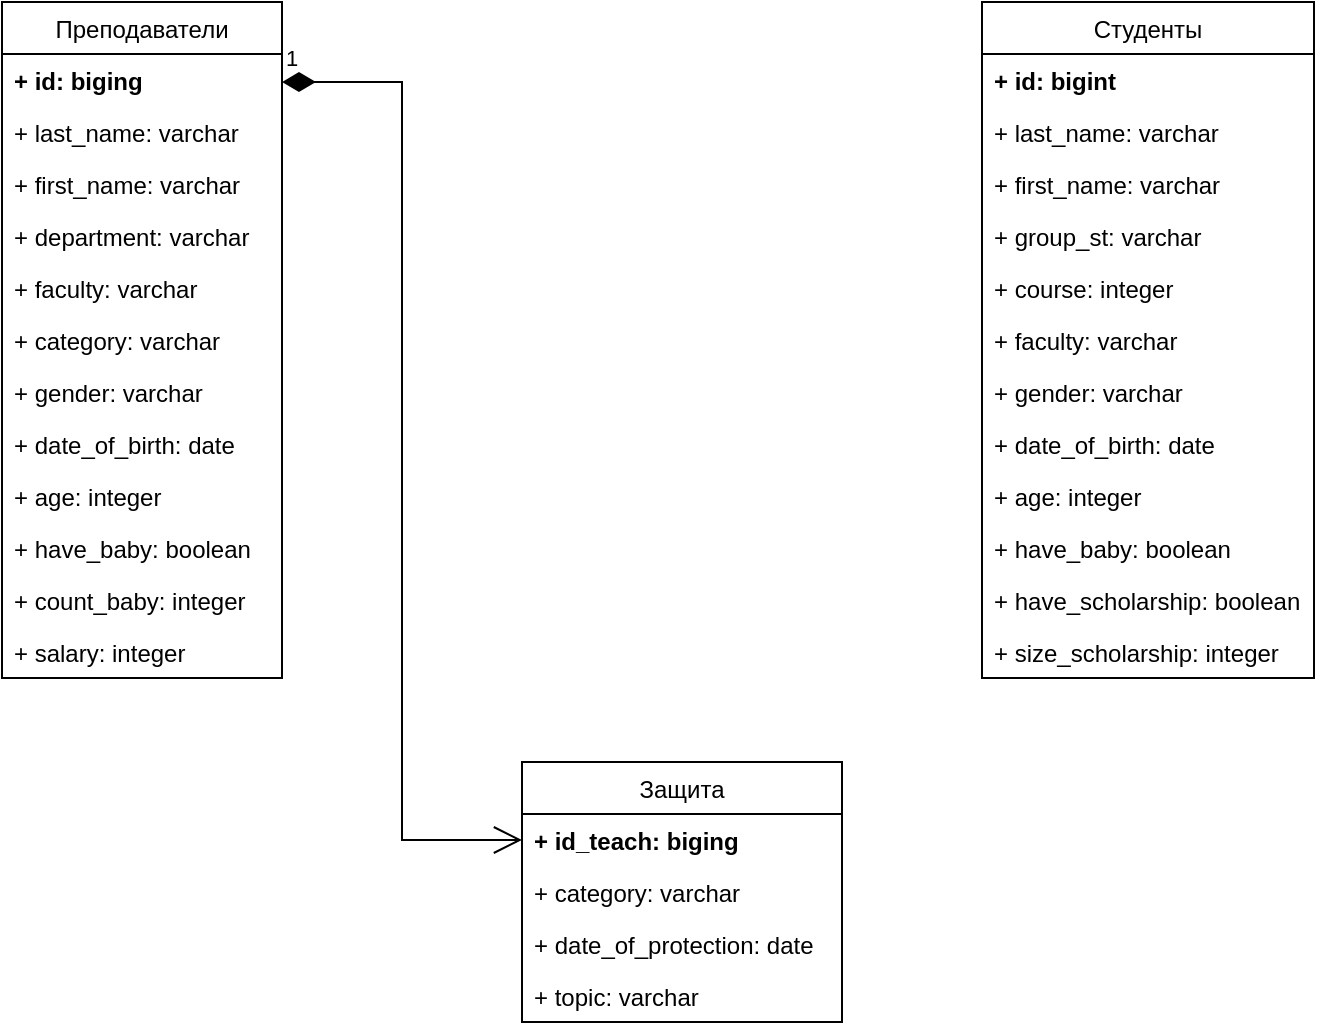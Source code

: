 <mxfile version="17.0.0" type="github"><diagram id="X0-cCuJLNwiGjUFUo0UF" name="Page-1"><mxGraphModel dx="893" dy="538" grid="1" gridSize="10" guides="1" tooltips="1" connect="1" arrows="1" fold="1" page="1" pageScale="1" pageWidth="827" pageHeight="1169" math="0" shadow="0"><root><mxCell id="0"/><mxCell id="1" parent="0"/><mxCell id="hxfZYcaAbGIXPZotJh2t-1" value="Студенты" style="swimlane;fontStyle=0;childLayout=stackLayout;horizontal=1;startSize=26;fillColor=none;horizontalStack=0;resizeParent=1;resizeParentMax=0;resizeLast=0;collapsible=1;marginBottom=0;" vertex="1" parent="1"><mxGeometry x="600" y="30" width="166" height="338" as="geometry"><mxRectangle x="320" y="120" width="90" height="26" as="alternateBounds"/></mxGeometry></mxCell><mxCell id="hxfZYcaAbGIXPZotJh2t-2" value="+ id: bigint" style="text;strokeColor=none;fillColor=none;align=left;verticalAlign=top;spacingLeft=4;spacingRight=4;overflow=hidden;rotatable=0;points=[[0,0.5],[1,0.5]];portConstraint=eastwest;fontStyle=1" vertex="1" parent="hxfZYcaAbGIXPZotJh2t-1"><mxGeometry y="26" width="166" height="26" as="geometry"/></mxCell><mxCell id="hxfZYcaAbGIXPZotJh2t-3" value="+ last_name: varchar" style="text;strokeColor=none;fillColor=none;align=left;verticalAlign=top;spacingLeft=4;spacingRight=4;overflow=hidden;rotatable=0;points=[[0,0.5],[1,0.5]];portConstraint=eastwest;" vertex="1" parent="hxfZYcaAbGIXPZotJh2t-1"><mxGeometry y="52" width="166" height="26" as="geometry"/></mxCell><mxCell id="hxfZYcaAbGIXPZotJh2t-10" value="+ first_name: varchar" style="text;strokeColor=none;fillColor=none;align=left;verticalAlign=top;spacingLeft=4;spacingRight=4;overflow=hidden;rotatable=0;points=[[0,0.5],[1,0.5]];portConstraint=eastwest;" vertex="1" parent="hxfZYcaAbGIXPZotJh2t-1"><mxGeometry y="78" width="166" height="26" as="geometry"/></mxCell><mxCell id="hxfZYcaAbGIXPZotJh2t-12" value="+ group_st: varchar" style="text;strokeColor=none;fillColor=none;align=left;verticalAlign=top;spacingLeft=4;spacingRight=4;overflow=hidden;rotatable=0;points=[[0,0.5],[1,0.5]];portConstraint=eastwest;" vertex="1" parent="hxfZYcaAbGIXPZotJh2t-1"><mxGeometry y="104" width="166" height="26" as="geometry"/></mxCell><mxCell id="hxfZYcaAbGIXPZotJh2t-14" value="+ course: integer" style="text;strokeColor=none;fillColor=none;align=left;verticalAlign=top;spacingLeft=4;spacingRight=4;overflow=hidden;rotatable=0;points=[[0,0.5],[1,0.5]];portConstraint=eastwest;" vertex="1" parent="hxfZYcaAbGIXPZotJh2t-1"><mxGeometry y="130" width="166" height="26" as="geometry"/></mxCell><mxCell id="hxfZYcaAbGIXPZotJh2t-16" value="+ faculty: varchar" style="text;strokeColor=none;fillColor=none;align=left;verticalAlign=top;spacingLeft=4;spacingRight=4;overflow=hidden;rotatable=0;points=[[0,0.5],[1,0.5]];portConstraint=eastwest;" vertex="1" parent="hxfZYcaAbGIXPZotJh2t-1"><mxGeometry y="156" width="166" height="26" as="geometry"/></mxCell><mxCell id="hxfZYcaAbGIXPZotJh2t-17" value="+ gender: varchar" style="text;strokeColor=none;fillColor=none;align=left;verticalAlign=top;spacingLeft=4;spacingRight=4;overflow=hidden;rotatable=0;points=[[0,0.5],[1,0.5]];portConstraint=eastwest;" vertex="1" parent="hxfZYcaAbGIXPZotJh2t-1"><mxGeometry y="182" width="166" height="26" as="geometry"/></mxCell><mxCell id="hxfZYcaAbGIXPZotJh2t-15" value="+ date_of_birth: date" style="text;strokeColor=none;fillColor=none;align=left;verticalAlign=top;spacingLeft=4;spacingRight=4;overflow=hidden;rotatable=0;points=[[0,0.5],[1,0.5]];portConstraint=eastwest;" vertex="1" parent="hxfZYcaAbGIXPZotJh2t-1"><mxGeometry y="208" width="166" height="26" as="geometry"/></mxCell><mxCell id="hxfZYcaAbGIXPZotJh2t-13" value="+ age: integer" style="text;strokeColor=none;fillColor=none;align=left;verticalAlign=top;spacingLeft=4;spacingRight=4;overflow=hidden;rotatable=0;points=[[0,0.5],[1,0.5]];portConstraint=eastwest;" vertex="1" parent="hxfZYcaAbGIXPZotJh2t-1"><mxGeometry y="234" width="166" height="26" as="geometry"/></mxCell><mxCell id="hxfZYcaAbGIXPZotJh2t-11" value="+ have_baby: boolean" style="text;strokeColor=none;fillColor=none;align=left;verticalAlign=top;spacingLeft=4;spacingRight=4;overflow=hidden;rotatable=0;points=[[0,0.5],[1,0.5]];portConstraint=eastwest;" vertex="1" parent="hxfZYcaAbGIXPZotJh2t-1"><mxGeometry y="260" width="166" height="26" as="geometry"/></mxCell><mxCell id="hxfZYcaAbGIXPZotJh2t-9" value="+ have_scholarship: boolean" style="text;strokeColor=none;fillColor=none;align=left;verticalAlign=top;spacingLeft=4;spacingRight=4;overflow=hidden;rotatable=0;points=[[0,0.5],[1,0.5]];portConstraint=eastwest;" vertex="1" parent="hxfZYcaAbGIXPZotJh2t-1"><mxGeometry y="286" width="166" height="26" as="geometry"/></mxCell><mxCell id="hxfZYcaAbGIXPZotJh2t-8" value="+ size_scholarship: integer" style="text;strokeColor=none;fillColor=none;align=left;verticalAlign=top;spacingLeft=4;spacingRight=4;overflow=hidden;rotatable=0;points=[[0,0.5],[1,0.5]];portConstraint=eastwest;" vertex="1" parent="hxfZYcaAbGIXPZotJh2t-1"><mxGeometry y="312" width="166" height="26" as="geometry"/></mxCell><mxCell id="hxfZYcaAbGIXPZotJh2t-18" value="Преподаватели" style="swimlane;fontStyle=0;childLayout=stackLayout;horizontal=1;startSize=26;fillColor=none;horizontalStack=0;resizeParent=1;resizeParentMax=0;resizeLast=0;collapsible=1;marginBottom=0;" vertex="1" parent="1"><mxGeometry x="110" y="30" width="140" height="338" as="geometry"/></mxCell><mxCell id="hxfZYcaAbGIXPZotJh2t-19" value="+ id: biging" style="text;strokeColor=none;fillColor=none;align=left;verticalAlign=top;spacingLeft=4;spacingRight=4;overflow=hidden;rotatable=0;points=[[0,0.5],[1,0.5]];portConstraint=eastwest;fontStyle=1" vertex="1" parent="hxfZYcaAbGIXPZotJh2t-18"><mxGeometry y="26" width="140" height="26" as="geometry"/></mxCell><mxCell id="hxfZYcaAbGIXPZotJh2t-20" value="+ last_name: varchar" style="text;strokeColor=none;fillColor=none;align=left;verticalAlign=top;spacingLeft=4;spacingRight=4;overflow=hidden;rotatable=0;points=[[0,0.5],[1,0.5]];portConstraint=eastwest;" vertex="1" parent="hxfZYcaAbGIXPZotJh2t-18"><mxGeometry y="52" width="140" height="26" as="geometry"/></mxCell><mxCell id="hxfZYcaAbGIXPZotJh2t-21" value="+ first_name: varchar" style="text;strokeColor=none;fillColor=none;align=left;verticalAlign=top;spacingLeft=4;spacingRight=4;overflow=hidden;rotatable=0;points=[[0,0.5],[1,0.5]];portConstraint=eastwest;" vertex="1" parent="hxfZYcaAbGIXPZotJh2t-18"><mxGeometry y="78" width="140" height="26" as="geometry"/></mxCell><mxCell id="hxfZYcaAbGIXPZotJh2t-22" value="+ department: varchar" style="text;strokeColor=none;fillColor=none;align=left;verticalAlign=top;spacingLeft=4;spacingRight=4;overflow=hidden;rotatable=0;points=[[0,0.5],[1,0.5]];portConstraint=eastwest;" vertex="1" parent="hxfZYcaAbGIXPZotJh2t-18"><mxGeometry y="104" width="140" height="26" as="geometry"/></mxCell><mxCell id="hxfZYcaAbGIXPZotJh2t-23" value="+ faculty: varchar" style="text;strokeColor=none;fillColor=none;align=left;verticalAlign=top;spacingLeft=4;spacingRight=4;overflow=hidden;rotatable=0;points=[[0,0.5],[1,0.5]];portConstraint=eastwest;" vertex="1" parent="hxfZYcaAbGIXPZotJh2t-18"><mxGeometry y="130" width="140" height="26" as="geometry"/></mxCell><mxCell id="hxfZYcaAbGIXPZotJh2t-24" value="+ category: varchar" style="text;strokeColor=none;fillColor=none;align=left;verticalAlign=top;spacingLeft=4;spacingRight=4;overflow=hidden;rotatable=0;points=[[0,0.5],[1,0.5]];portConstraint=eastwest;" vertex="1" parent="hxfZYcaAbGIXPZotJh2t-18"><mxGeometry y="156" width="140" height="26" as="geometry"/></mxCell><mxCell id="hxfZYcaAbGIXPZotJh2t-25" value="+ gender: varchar" style="text;strokeColor=none;fillColor=none;align=left;verticalAlign=top;spacingLeft=4;spacingRight=4;overflow=hidden;rotatable=0;points=[[0,0.5],[1,0.5]];portConstraint=eastwest;" vertex="1" parent="hxfZYcaAbGIXPZotJh2t-18"><mxGeometry y="182" width="140" height="26" as="geometry"/></mxCell><mxCell id="hxfZYcaAbGIXPZotJh2t-26" value="+ date_of_birth: date" style="text;strokeColor=none;fillColor=none;align=left;verticalAlign=top;spacingLeft=4;spacingRight=4;overflow=hidden;rotatable=0;points=[[0,0.5],[1,0.5]];portConstraint=eastwest;" vertex="1" parent="hxfZYcaAbGIXPZotJh2t-18"><mxGeometry y="208" width="140" height="26" as="geometry"/></mxCell><mxCell id="hxfZYcaAbGIXPZotJh2t-27" value="+ age: integer" style="text;strokeColor=none;fillColor=none;align=left;verticalAlign=top;spacingLeft=4;spacingRight=4;overflow=hidden;rotatable=0;points=[[0,0.5],[1,0.5]];portConstraint=eastwest;" vertex="1" parent="hxfZYcaAbGIXPZotJh2t-18"><mxGeometry y="234" width="140" height="26" as="geometry"/></mxCell><mxCell id="hxfZYcaAbGIXPZotJh2t-28" value="+ have_baby: boolean" style="text;strokeColor=none;fillColor=none;align=left;verticalAlign=top;spacingLeft=4;spacingRight=4;overflow=hidden;rotatable=0;points=[[0,0.5],[1,0.5]];portConstraint=eastwest;" vertex="1" parent="hxfZYcaAbGIXPZotJh2t-18"><mxGeometry y="260" width="140" height="26" as="geometry"/></mxCell><mxCell id="hxfZYcaAbGIXPZotJh2t-29" value="+ count_baby: integer" style="text;strokeColor=none;fillColor=none;align=left;verticalAlign=top;spacingLeft=4;spacingRight=4;overflow=hidden;rotatable=0;points=[[0,0.5],[1,0.5]];portConstraint=eastwest;" vertex="1" parent="hxfZYcaAbGIXPZotJh2t-18"><mxGeometry y="286" width="140" height="26" as="geometry"/></mxCell><mxCell id="hxfZYcaAbGIXPZotJh2t-30" value="+ salary: integer" style="text;strokeColor=none;fillColor=none;align=left;verticalAlign=top;spacingLeft=4;spacingRight=4;overflow=hidden;rotatable=0;points=[[0,0.5],[1,0.5]];portConstraint=eastwest;" vertex="1" parent="hxfZYcaAbGIXPZotJh2t-18"><mxGeometry y="312" width="140" height="26" as="geometry"/></mxCell><mxCell id="hxfZYcaAbGIXPZotJh2t-31" value="Защита" style="swimlane;fontStyle=0;align=center;verticalAlign=top;childLayout=stackLayout;horizontal=1;startSize=26;horizontalStack=0;resizeParent=1;resizeParentMax=0;resizeLast=0;collapsible=1;marginBottom=0;" vertex="1" parent="1"><mxGeometry x="370" y="410" width="160" height="130" as="geometry"/></mxCell><mxCell id="hxfZYcaAbGIXPZotJh2t-32" value="+ id_teach: biging" style="text;strokeColor=none;fillColor=none;align=left;verticalAlign=top;spacingLeft=4;spacingRight=4;overflow=hidden;rotatable=0;points=[[0,0.5],[1,0.5]];portConstraint=eastwest;fontStyle=1" vertex="1" parent="hxfZYcaAbGIXPZotJh2t-31"><mxGeometry y="26" width="160" height="26" as="geometry"/></mxCell><mxCell id="hxfZYcaAbGIXPZotJh2t-34" value="+ category: varchar" style="text;strokeColor=none;fillColor=none;align=left;verticalAlign=top;spacingLeft=4;spacingRight=4;overflow=hidden;rotatable=0;points=[[0,0.5],[1,0.5]];portConstraint=eastwest;" vertex="1" parent="hxfZYcaAbGIXPZotJh2t-31"><mxGeometry y="52" width="160" height="26" as="geometry"/></mxCell><mxCell id="hxfZYcaAbGIXPZotJh2t-36" value="+ date_of_protection: date" style="text;strokeColor=none;fillColor=none;align=left;verticalAlign=top;spacingLeft=4;spacingRight=4;overflow=hidden;rotatable=0;points=[[0,0.5],[1,0.5]];portConstraint=eastwest;" vertex="1" parent="hxfZYcaAbGIXPZotJh2t-31"><mxGeometry y="78" width="160" height="26" as="geometry"/></mxCell><mxCell id="hxfZYcaAbGIXPZotJh2t-37" value="+ topic: varchar" style="text;strokeColor=none;fillColor=none;align=left;verticalAlign=top;spacingLeft=4;spacingRight=4;overflow=hidden;rotatable=0;points=[[0,0.5],[1,0.5]];portConstraint=eastwest;" vertex="1" parent="hxfZYcaAbGIXPZotJh2t-31"><mxGeometry y="104" width="160" height="26" as="geometry"/></mxCell><mxCell id="hxfZYcaAbGIXPZotJh2t-35" value="1" style="endArrow=open;html=1;endSize=12;startArrow=diamondThin;startSize=14;startFill=1;edgeStyle=orthogonalEdgeStyle;align=left;verticalAlign=bottom;rounded=0;entryX=0;entryY=0.5;entryDx=0;entryDy=0;" edge="1" parent="1" source="hxfZYcaAbGIXPZotJh2t-19" target="hxfZYcaAbGIXPZotJh2t-32"><mxGeometry x="-1" y="3" relative="1" as="geometry"><mxPoint x="250" y="70" as="sourcePoint"/><mxPoint x="320" y="460" as="targetPoint"/><Array as="points"><mxPoint x="310" y="70"/><mxPoint x="310" y="449"/></Array></mxGeometry></mxCell></root></mxGraphModel></diagram></mxfile>